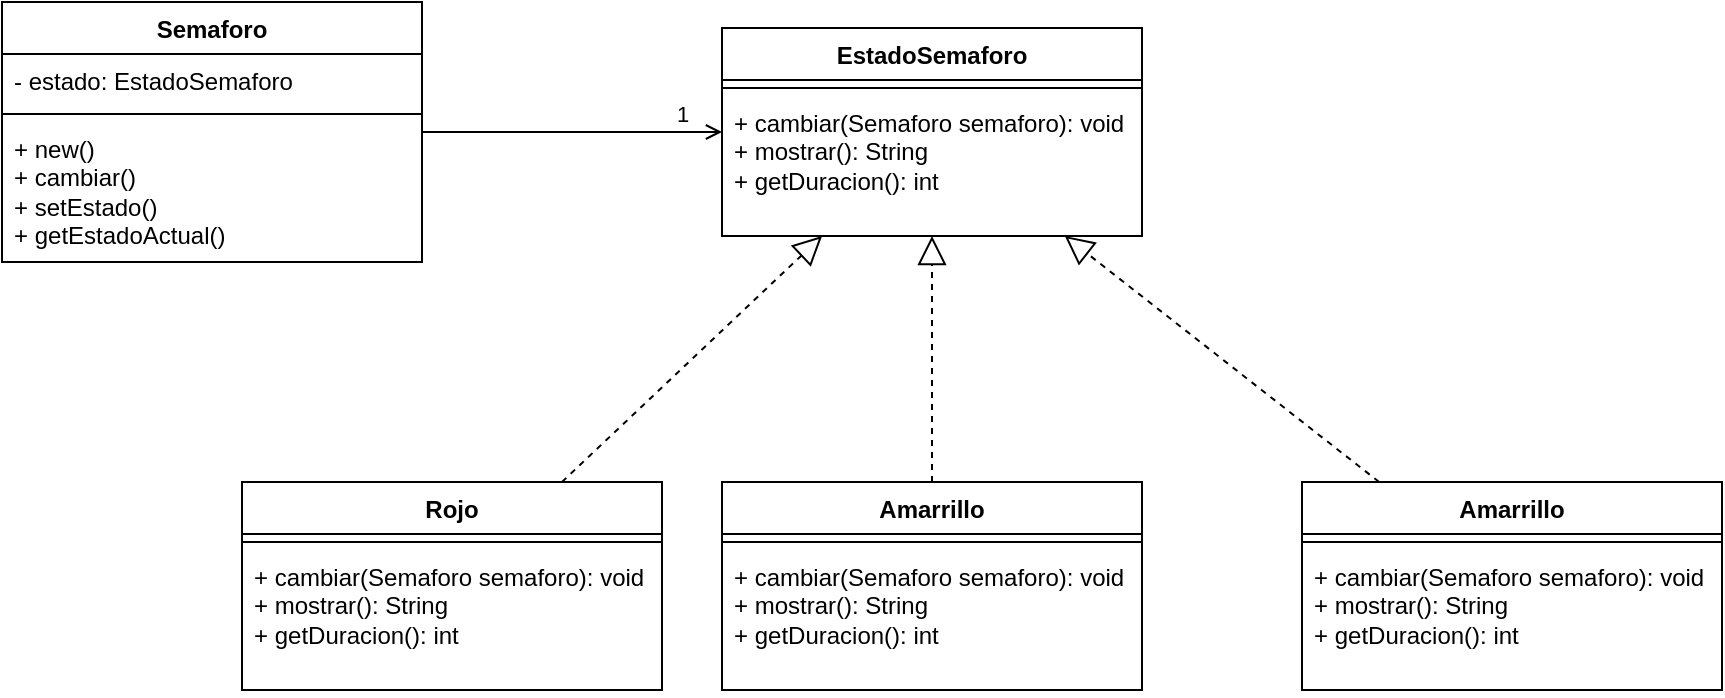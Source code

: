 <mxfile version="26.1.1" pages="3">
  <diagram name="Semaforo" id="UXNWYnVccay1bzlLQaqj">
    <mxGraphModel dx="1048" dy="526" grid="1" gridSize="10" guides="1" tooltips="1" connect="1" arrows="1" fold="1" page="1" pageScale="1" pageWidth="827" pageHeight="1169" math="0" shadow="0">
      <root>
        <mxCell id="0" />
        <mxCell id="1" parent="0" />
        <mxCell id="XP2lI3E-_Otemtb6daWA-10" style="rounded=0;orthogonalLoop=1;jettySize=auto;html=1;endArrow=open;endFill=0;" edge="1" parent="1" source="XP2lI3E-_Otemtb6daWA-1" target="XP2lI3E-_Otemtb6daWA-5">
          <mxGeometry relative="1" as="geometry" />
        </mxCell>
        <mxCell id="XP2lI3E-_Otemtb6daWA-11" value="1" style="edgeLabel;html=1;align=center;verticalAlign=middle;resizable=0;points=[];" vertex="1" connectable="0" parent="XP2lI3E-_Otemtb6daWA-10">
          <mxGeometry x="0.836" y="2" relative="1" as="geometry">
            <mxPoint x="-8" y="-7" as="offset" />
          </mxGeometry>
        </mxCell>
        <mxCell id="XP2lI3E-_Otemtb6daWA-1" value="Semaforo" style="swimlane;fontStyle=1;align=center;verticalAlign=top;childLayout=stackLayout;horizontal=1;startSize=26;horizontalStack=0;resizeParent=1;resizeParentMax=0;resizeLast=0;collapsible=1;marginBottom=0;whiteSpace=wrap;html=1;" vertex="1" parent="1">
          <mxGeometry x="130" y="130" width="210" height="130" as="geometry" />
        </mxCell>
        <mxCell id="XP2lI3E-_Otemtb6daWA-2" value="- estado: EstadoSemaforo" style="text;strokeColor=none;fillColor=none;align=left;verticalAlign=top;spacingLeft=4;spacingRight=4;overflow=hidden;rotatable=0;points=[[0,0.5],[1,0.5]];portConstraint=eastwest;whiteSpace=wrap;html=1;" vertex="1" parent="XP2lI3E-_Otemtb6daWA-1">
          <mxGeometry y="26" width="210" height="26" as="geometry" />
        </mxCell>
        <mxCell id="XP2lI3E-_Otemtb6daWA-3" value="" style="line;strokeWidth=1;fillColor=none;align=left;verticalAlign=middle;spacingTop=-1;spacingLeft=3;spacingRight=3;rotatable=0;labelPosition=right;points=[];portConstraint=eastwest;strokeColor=inherit;" vertex="1" parent="XP2lI3E-_Otemtb6daWA-1">
          <mxGeometry y="52" width="210" height="8" as="geometry" />
        </mxCell>
        <mxCell id="XP2lI3E-_Otemtb6daWA-4" value="+ new()&lt;div&gt;+ cambiar()&lt;/div&gt;&lt;div&gt;+ setEstado()&lt;/div&gt;&lt;div&gt;+ getEstadoActual()&lt;/div&gt;" style="text;strokeColor=none;fillColor=none;align=left;verticalAlign=top;spacingLeft=4;spacingRight=4;overflow=hidden;rotatable=0;points=[[0,0.5],[1,0.5]];portConstraint=eastwest;whiteSpace=wrap;html=1;" vertex="1" parent="XP2lI3E-_Otemtb6daWA-1">
          <mxGeometry y="60" width="210" height="70" as="geometry" />
        </mxCell>
        <mxCell id="XP2lI3E-_Otemtb6daWA-5" value="EstadoSemaforo" style="swimlane;fontStyle=1;align=center;verticalAlign=top;childLayout=stackLayout;horizontal=1;startSize=26;horizontalStack=0;resizeParent=1;resizeParentMax=0;resizeLast=0;collapsible=1;marginBottom=0;whiteSpace=wrap;html=1;" vertex="1" parent="1">
          <mxGeometry x="490" y="143" width="210" height="104" as="geometry" />
        </mxCell>
        <mxCell id="XP2lI3E-_Otemtb6daWA-7" value="" style="line;strokeWidth=1;fillColor=none;align=left;verticalAlign=middle;spacingTop=-1;spacingLeft=3;spacingRight=3;rotatable=0;labelPosition=right;points=[];portConstraint=eastwest;strokeColor=inherit;" vertex="1" parent="XP2lI3E-_Otemtb6daWA-5">
          <mxGeometry y="26" width="210" height="8" as="geometry" />
        </mxCell>
        <mxCell id="XP2lI3E-_Otemtb6daWA-8" value="+ cambiar(Semaforo semaforo): void&lt;div&gt;+ mostrar(): String&lt;/div&gt;&lt;div&gt;+ getDuracion(): int&lt;/div&gt;" style="text;strokeColor=none;fillColor=none;align=left;verticalAlign=top;spacingLeft=4;spacingRight=4;overflow=hidden;rotatable=0;points=[[0,0.5],[1,0.5]];portConstraint=eastwest;whiteSpace=wrap;html=1;" vertex="1" parent="XP2lI3E-_Otemtb6daWA-5">
          <mxGeometry y="34" width="210" height="70" as="geometry" />
        </mxCell>
        <mxCell id="XP2lI3E-_Otemtb6daWA-9" value="" style="endArrow=block;dashed=1;endFill=0;endSize=12;html=1;rounded=0;" edge="1" parent="1" source="XP2lI3E-_Otemtb6daWA-15" target="XP2lI3E-_Otemtb6daWA-5">
          <mxGeometry width="160" relative="1" as="geometry">
            <mxPoint x="330" y="370" as="sourcePoint" />
            <mxPoint x="490" y="370" as="targetPoint" />
          </mxGeometry>
        </mxCell>
        <mxCell id="XP2lI3E-_Otemtb6daWA-15" value="Rojo" style="swimlane;fontStyle=1;align=center;verticalAlign=top;childLayout=stackLayout;horizontal=1;startSize=26;horizontalStack=0;resizeParent=1;resizeParentMax=0;resizeLast=0;collapsible=1;marginBottom=0;whiteSpace=wrap;html=1;" vertex="1" parent="1">
          <mxGeometry x="250" y="370" width="210" height="104" as="geometry" />
        </mxCell>
        <mxCell id="XP2lI3E-_Otemtb6daWA-16" value="" style="line;strokeWidth=1;fillColor=none;align=left;verticalAlign=middle;spacingTop=-1;spacingLeft=3;spacingRight=3;rotatable=0;labelPosition=right;points=[];portConstraint=eastwest;strokeColor=inherit;" vertex="1" parent="XP2lI3E-_Otemtb6daWA-15">
          <mxGeometry y="26" width="210" height="8" as="geometry" />
        </mxCell>
        <mxCell id="XP2lI3E-_Otemtb6daWA-17" value="+ cambiar(Semaforo semaforo): void&lt;div&gt;+ mostrar(): String&lt;/div&gt;&lt;div&gt;+ getDuracion(): int&lt;/div&gt;" style="text;strokeColor=none;fillColor=none;align=left;verticalAlign=top;spacingLeft=4;spacingRight=4;overflow=hidden;rotatable=0;points=[[0,0.5],[1,0.5]];portConstraint=eastwest;whiteSpace=wrap;html=1;" vertex="1" parent="XP2lI3E-_Otemtb6daWA-15">
          <mxGeometry y="34" width="210" height="70" as="geometry" />
        </mxCell>
        <mxCell id="XP2lI3E-_Otemtb6daWA-18" value="Amarrillo" style="swimlane;fontStyle=1;align=center;verticalAlign=top;childLayout=stackLayout;horizontal=1;startSize=26;horizontalStack=0;resizeParent=1;resizeParentMax=0;resizeLast=0;collapsible=1;marginBottom=0;whiteSpace=wrap;html=1;" vertex="1" parent="1">
          <mxGeometry x="490" y="370" width="210" height="104" as="geometry" />
        </mxCell>
        <mxCell id="XP2lI3E-_Otemtb6daWA-19" value="" style="line;strokeWidth=1;fillColor=none;align=left;verticalAlign=middle;spacingTop=-1;spacingLeft=3;spacingRight=3;rotatable=0;labelPosition=right;points=[];portConstraint=eastwest;strokeColor=inherit;" vertex="1" parent="XP2lI3E-_Otemtb6daWA-18">
          <mxGeometry y="26" width="210" height="8" as="geometry" />
        </mxCell>
        <mxCell id="XP2lI3E-_Otemtb6daWA-20" value="+ cambiar(Semaforo semaforo): void&lt;div&gt;+ mostrar(): String&lt;/div&gt;&lt;div&gt;+ getDuracion(): int&lt;/div&gt;" style="text;strokeColor=none;fillColor=none;align=left;verticalAlign=top;spacingLeft=4;spacingRight=4;overflow=hidden;rotatable=0;points=[[0,0.5],[1,0.5]];portConstraint=eastwest;whiteSpace=wrap;html=1;" vertex="1" parent="XP2lI3E-_Otemtb6daWA-18">
          <mxGeometry y="34" width="210" height="70" as="geometry" />
        </mxCell>
        <mxCell id="XP2lI3E-_Otemtb6daWA-21" value="" style="endArrow=block;dashed=1;endFill=0;endSize=12;html=1;rounded=0;" edge="1" parent="1" source="XP2lI3E-_Otemtb6daWA-18" target="XP2lI3E-_Otemtb6daWA-5">
          <mxGeometry width="160" relative="1" as="geometry">
            <mxPoint x="820" y="370" as="sourcePoint" />
            <mxPoint x="820" y="247" as="targetPoint" />
          </mxGeometry>
        </mxCell>
        <mxCell id="XP2lI3E-_Otemtb6daWA-22" value="Amarrillo" style="swimlane;fontStyle=1;align=center;verticalAlign=top;childLayout=stackLayout;horizontal=1;startSize=26;horizontalStack=0;resizeParent=1;resizeParentMax=0;resizeLast=0;collapsible=1;marginBottom=0;whiteSpace=wrap;html=1;" vertex="1" parent="1">
          <mxGeometry x="780" y="370" width="210" height="104" as="geometry" />
        </mxCell>
        <mxCell id="XP2lI3E-_Otemtb6daWA-23" value="" style="line;strokeWidth=1;fillColor=none;align=left;verticalAlign=middle;spacingTop=-1;spacingLeft=3;spacingRight=3;rotatable=0;labelPosition=right;points=[];portConstraint=eastwest;strokeColor=inherit;" vertex="1" parent="XP2lI3E-_Otemtb6daWA-22">
          <mxGeometry y="26" width="210" height="8" as="geometry" />
        </mxCell>
        <mxCell id="XP2lI3E-_Otemtb6daWA-24" value="+ cambiar(Semaforo semaforo): void&lt;div&gt;+ mostrar(): String&lt;/div&gt;&lt;div&gt;+ getDuracion(): int&lt;/div&gt;" style="text;strokeColor=none;fillColor=none;align=left;verticalAlign=top;spacingLeft=4;spacingRight=4;overflow=hidden;rotatable=0;points=[[0,0.5],[1,0.5]];portConstraint=eastwest;whiteSpace=wrap;html=1;" vertex="1" parent="XP2lI3E-_Otemtb6daWA-22">
          <mxGeometry y="34" width="210" height="70" as="geometry" />
        </mxCell>
        <mxCell id="XP2lI3E-_Otemtb6daWA-25" value="" style="endArrow=block;dashed=1;endFill=0;endSize=12;html=1;rounded=0;" edge="1" parent="1" source="XP2lI3E-_Otemtb6daWA-22" target="XP2lI3E-_Otemtb6daWA-5">
          <mxGeometry width="160" relative="1" as="geometry">
            <mxPoint x="906.15" y="370" as="sourcePoint" />
            <mxPoint x="760.15" y="247" as="targetPoint" />
          </mxGeometry>
        </mxCell>
      </root>
    </mxGraphModel>
  </diagram>
  <diagram id="sIp7keDyANL1cv0K8e3U" name="Musica">
    <mxGraphModel dx="1048" dy="526" grid="1" gridSize="10" guides="1" tooltips="1" connect="1" arrows="1" fold="1" page="1" pageScale="1" pageWidth="827" pageHeight="1169" math="0" shadow="0">
      <root>
        <mxCell id="0" />
        <mxCell id="1" parent="0" />
        <mxCell id="VWQJdud3kQEOwbwiVz23-1" style="rounded=0;orthogonalLoop=1;jettySize=auto;html=1;endArrow=open;endFill=0;" edge="1" parent="1" source="VWQJdud3kQEOwbwiVz23-3" target="VWQJdud3kQEOwbwiVz23-7">
          <mxGeometry relative="1" as="geometry" />
        </mxCell>
        <mxCell id="VWQJdud3kQEOwbwiVz23-2" value="1" style="edgeLabel;html=1;align=center;verticalAlign=middle;resizable=0;points=[];" vertex="1" connectable="0" parent="VWQJdud3kQEOwbwiVz23-1">
          <mxGeometry x="0.836" y="2" relative="1" as="geometry">
            <mxPoint x="-8" y="-7" as="offset" />
          </mxGeometry>
        </mxCell>
        <mxCell id="VWQJdud3kQEOwbwiVz23-3" value="Reproductor" style="swimlane;fontStyle=1;align=center;verticalAlign=top;childLayout=stackLayout;horizontal=1;startSize=26;horizontalStack=0;resizeParent=1;resizeParentMax=0;resizeLast=0;collapsible=1;marginBottom=0;whiteSpace=wrap;html=1;" vertex="1" parent="1">
          <mxGeometry x="170" y="105" width="170" height="180" as="geometry" />
        </mxCell>
        <mxCell id="VWQJdud3kQEOwbwiVz23-4" value="- estado: EstadoReproductor&lt;div&gt;- cancionActual: String&lt;/div&gt;" style="text;strokeColor=none;fillColor=none;align=left;verticalAlign=top;spacingLeft=4;spacingRight=4;overflow=hidden;rotatable=0;points=[[0,0.5],[1,0.5]];portConstraint=eastwest;whiteSpace=wrap;html=1;" vertex="1" parent="VWQJdud3kQEOwbwiVz23-3">
          <mxGeometry y="26" width="170" height="44" as="geometry" />
        </mxCell>
        <mxCell id="VWQJdud3kQEOwbwiVz23-5" value="" style="line;strokeWidth=1;fillColor=none;align=left;verticalAlign=middle;spacingTop=-1;spacingLeft=3;spacingRight=3;rotatable=0;labelPosition=right;points=[];portConstraint=eastwest;strokeColor=inherit;" vertex="1" parent="VWQJdud3kQEOwbwiVz23-3">
          <mxGeometry y="70" width="170" height="8" as="geometry" />
        </mxCell>
        <mxCell id="VWQJdud3kQEOwbwiVz23-6" value="+ new()&lt;div&gt;+ reproducir(): void&lt;/div&gt;&lt;div&gt;+ pausar(): void&lt;/div&gt;&lt;div&gt;+ detener(): void&lt;/div&gt;&lt;div&gt;+ setEstado(): void&lt;/div&gt;&lt;div&gt;+ getEstadoActual(): String&lt;/div&gt;" style="text;strokeColor=none;fillColor=none;align=left;verticalAlign=top;spacingLeft=4;spacingRight=4;overflow=hidden;rotatable=0;points=[[0,0.5],[1,0.5]];portConstraint=eastwest;whiteSpace=wrap;html=1;" vertex="1" parent="VWQJdud3kQEOwbwiVz23-3">
          <mxGeometry y="78" width="170" height="102" as="geometry" />
        </mxCell>
        <mxCell id="VWQJdud3kQEOwbwiVz23-7" value="EstadoSemaforo" style="swimlane;fontStyle=1;align=center;verticalAlign=top;childLayout=stackLayout;horizontal=1;startSize=26;horizontalStack=0;resizeParent=1;resizeParentMax=0;resizeLast=0;collapsible=1;marginBottom=0;whiteSpace=wrap;html=1;" vertex="1" parent="1">
          <mxGeometry x="490" y="143" width="210" height="104" as="geometry" />
        </mxCell>
        <mxCell id="VWQJdud3kQEOwbwiVz23-8" value="" style="line;strokeWidth=1;fillColor=none;align=left;verticalAlign=middle;spacingTop=-1;spacingLeft=3;spacingRight=3;rotatable=0;labelPosition=right;points=[];portConstraint=eastwest;strokeColor=inherit;" vertex="1" parent="VWQJdud3kQEOwbwiVz23-7">
          <mxGeometry y="26" width="210" height="8" as="geometry" />
        </mxCell>
        <mxCell id="VWQJdud3kQEOwbwiVz23-9" value="+ reproducir(this): void&lt;div&gt;+ pausar(this): void&lt;/div&gt;&lt;div&gt;+ detener(this): void&lt;/div&gt;&lt;div&gt;+ getEstado(): String&lt;/div&gt;" style="text;strokeColor=none;fillColor=none;align=left;verticalAlign=top;spacingLeft=4;spacingRight=4;overflow=hidden;rotatable=0;points=[[0,0.5],[1,0.5]];portConstraint=eastwest;whiteSpace=wrap;html=1;" vertex="1" parent="VWQJdud3kQEOwbwiVz23-7">
          <mxGeometry y="34" width="210" height="70" as="geometry" />
        </mxCell>
        <mxCell id="VWQJdud3kQEOwbwiVz23-10" value="" style="endArrow=block;dashed=1;endFill=0;endSize=12;html=1;rounded=0;" edge="1" parent="1" source="VWQJdud3kQEOwbwiVz23-11" target="VWQJdud3kQEOwbwiVz23-7">
          <mxGeometry width="160" relative="1" as="geometry">
            <mxPoint x="330" y="370" as="sourcePoint" />
            <mxPoint x="490" y="370" as="targetPoint" />
          </mxGeometry>
        </mxCell>
        <mxCell id="VWQJdud3kQEOwbwiVz23-11" value="Detenido" style="swimlane;fontStyle=1;align=center;verticalAlign=top;childLayout=stackLayout;horizontal=1;startSize=26;horizontalStack=0;resizeParent=1;resizeParentMax=0;resizeLast=0;collapsible=1;marginBottom=0;whiteSpace=wrap;html=1;" vertex="1" parent="1">
          <mxGeometry x="250" y="370" width="210" height="104" as="geometry" />
        </mxCell>
        <mxCell id="VWQJdud3kQEOwbwiVz23-12" value="" style="line;strokeWidth=1;fillColor=none;align=left;verticalAlign=middle;spacingTop=-1;spacingLeft=3;spacingRight=3;rotatable=0;labelPosition=right;points=[];portConstraint=eastwest;strokeColor=inherit;" vertex="1" parent="VWQJdud3kQEOwbwiVz23-11">
          <mxGeometry y="26" width="210" height="8" as="geometry" />
        </mxCell>
        <mxCell id="VWQJdud3kQEOwbwiVz23-13" value="+ reproducir(this): void&lt;div&gt;+ pausar(this): void&lt;/div&gt;&lt;div&gt;+ detener(this): void&lt;/div&gt;&lt;div&gt;+ getEstado(): String&lt;/div&gt;" style="text;strokeColor=none;fillColor=none;align=left;verticalAlign=top;spacingLeft=4;spacingRight=4;overflow=hidden;rotatable=0;points=[[0,0.5],[1,0.5]];portConstraint=eastwest;whiteSpace=wrap;html=1;" vertex="1" parent="VWQJdud3kQEOwbwiVz23-11">
          <mxGeometry y="34" width="210" height="70" as="geometry" />
        </mxCell>
        <mxCell id="VWQJdud3kQEOwbwiVz23-14" value="Pausado" style="swimlane;fontStyle=1;align=center;verticalAlign=top;childLayout=stackLayout;horizontal=1;startSize=26;horizontalStack=0;resizeParent=1;resizeParentMax=0;resizeLast=0;collapsible=1;marginBottom=0;whiteSpace=wrap;html=1;" vertex="1" parent="1">
          <mxGeometry x="490" y="370" width="210" height="104" as="geometry" />
        </mxCell>
        <mxCell id="VWQJdud3kQEOwbwiVz23-15" value="" style="line;strokeWidth=1;fillColor=none;align=left;verticalAlign=middle;spacingTop=-1;spacingLeft=3;spacingRight=3;rotatable=0;labelPosition=right;points=[];portConstraint=eastwest;strokeColor=inherit;" vertex="1" parent="VWQJdud3kQEOwbwiVz23-14">
          <mxGeometry y="26" width="210" height="8" as="geometry" />
        </mxCell>
        <mxCell id="VWQJdud3kQEOwbwiVz23-16" value="+ reproducir(this): void&lt;div&gt;+ pausar(this): void&lt;/div&gt;&lt;div&gt;+ detener(this): void&lt;/div&gt;&lt;div&gt;+ getEstado(): String&lt;/div&gt;" style="text;strokeColor=none;fillColor=none;align=left;verticalAlign=top;spacingLeft=4;spacingRight=4;overflow=hidden;rotatable=0;points=[[0,0.5],[1,0.5]];portConstraint=eastwest;whiteSpace=wrap;html=1;" vertex="1" parent="VWQJdud3kQEOwbwiVz23-14">
          <mxGeometry y="34" width="210" height="70" as="geometry" />
        </mxCell>
        <mxCell id="VWQJdud3kQEOwbwiVz23-17" value="" style="endArrow=block;dashed=1;endFill=0;endSize=12;html=1;rounded=0;" edge="1" parent="1" source="VWQJdud3kQEOwbwiVz23-14" target="VWQJdud3kQEOwbwiVz23-7">
          <mxGeometry width="160" relative="1" as="geometry">
            <mxPoint x="820" y="370" as="sourcePoint" />
            <mxPoint x="820" y="247" as="targetPoint" />
          </mxGeometry>
        </mxCell>
        <mxCell id="VWQJdud3kQEOwbwiVz23-18" value="Reproduciendo" style="swimlane;fontStyle=1;align=center;verticalAlign=top;childLayout=stackLayout;horizontal=1;startSize=26;horizontalStack=0;resizeParent=1;resizeParentMax=0;resizeLast=0;collapsible=1;marginBottom=0;whiteSpace=wrap;html=1;" vertex="1" parent="1">
          <mxGeometry x="780" y="370" width="210" height="104" as="geometry" />
        </mxCell>
        <mxCell id="VWQJdud3kQEOwbwiVz23-19" value="" style="line;strokeWidth=1;fillColor=none;align=left;verticalAlign=middle;spacingTop=-1;spacingLeft=3;spacingRight=3;rotatable=0;labelPosition=right;points=[];portConstraint=eastwest;strokeColor=inherit;" vertex="1" parent="VWQJdud3kQEOwbwiVz23-18">
          <mxGeometry y="26" width="210" height="8" as="geometry" />
        </mxCell>
        <mxCell id="VWQJdud3kQEOwbwiVz23-20" value="+ reproducir(this): void&lt;div&gt;+ pausar(this): void&lt;/div&gt;&lt;div&gt;+ detener(this): void&lt;/div&gt;&lt;div&gt;+ getEstado(): String&lt;/div&gt;" style="text;strokeColor=none;fillColor=none;align=left;verticalAlign=top;spacingLeft=4;spacingRight=4;overflow=hidden;rotatable=0;points=[[0,0.5],[1,0.5]];portConstraint=eastwest;whiteSpace=wrap;html=1;" vertex="1" parent="VWQJdud3kQEOwbwiVz23-18">
          <mxGeometry y="34" width="210" height="70" as="geometry" />
        </mxCell>
        <mxCell id="VWQJdud3kQEOwbwiVz23-21" value="" style="endArrow=block;dashed=1;endFill=0;endSize=12;html=1;rounded=0;" edge="1" parent="1" source="VWQJdud3kQEOwbwiVz23-18" target="VWQJdud3kQEOwbwiVz23-7">
          <mxGeometry width="160" relative="1" as="geometry">
            <mxPoint x="906.15" y="370" as="sourcePoint" />
            <mxPoint x="760.15" y="247" as="targetPoint" />
          </mxGeometry>
        </mxCell>
      </root>
    </mxGraphModel>
  </diagram>
  <diagram id="jta0cayhLVSW1HPp4e6R" name="Sistama de Alarmas">
    <mxGraphModel dx="1103" dy="554" grid="1" gridSize="10" guides="1" tooltips="1" connect="1" arrows="1" fold="1" page="1" pageScale="1" pageWidth="827" pageHeight="1169" math="0" shadow="0">
      <root>
        <mxCell id="0" />
        <mxCell id="1" parent="0" />
        <mxCell id="wYwLsoMmdihr3kCHA8No-1" style="rounded=0;orthogonalLoop=1;jettySize=auto;html=1;endArrow=open;endFill=0;" edge="1" parent="1" source="wYwLsoMmdihr3kCHA8No-3" target="wYwLsoMmdihr3kCHA8No-7">
          <mxGeometry relative="1" as="geometry" />
        </mxCell>
        <mxCell id="wYwLsoMmdihr3kCHA8No-2" value="1" style="edgeLabel;html=1;align=center;verticalAlign=middle;resizable=0;points=[];" vertex="1" connectable="0" parent="wYwLsoMmdihr3kCHA8No-1">
          <mxGeometry x="0.836" y="2" relative="1" as="geometry">
            <mxPoint x="-8" y="-7" as="offset" />
          </mxGeometry>
        </mxCell>
        <mxCell id="wYwLsoMmdihr3kCHA8No-3" value="Alarma" style="swimlane;fontStyle=1;align=center;verticalAlign=top;childLayout=stackLayout;horizontal=1;startSize=26;horizontalStack=0;resizeParent=1;resizeParentMax=0;resizeLast=0;collapsible=1;marginBottom=0;whiteSpace=wrap;html=1;" vertex="1" parent="1">
          <mxGeometry x="413" y="320" width="170" height="180" as="geometry" />
        </mxCell>
        <mxCell id="wYwLsoMmdihr3kCHA8No-4" value="- estado: EstadoAlarma" style="text;strokeColor=none;fillColor=none;align=left;verticalAlign=top;spacingLeft=4;spacingRight=4;overflow=hidden;rotatable=0;points=[[0,0.5],[1,0.5]];portConstraint=eastwest;whiteSpace=wrap;html=1;" vertex="1" parent="wYwLsoMmdihr3kCHA8No-3">
          <mxGeometry y="26" width="170" height="44" as="geometry" />
        </mxCell>
        <mxCell id="wYwLsoMmdihr3kCHA8No-5" value="" style="line;strokeWidth=1;fillColor=none;align=left;verticalAlign=middle;spacingTop=-1;spacingLeft=3;spacingRight=3;rotatable=0;labelPosition=right;points=[];portConstraint=eastwest;strokeColor=inherit;" vertex="1" parent="wYwLsoMmdihr3kCHA8No-3">
          <mxGeometry y="70" width="170" height="8" as="geometry" />
        </mxCell>
        <mxCell id="wYwLsoMmdihr3kCHA8No-6" value="+ new()&lt;div&gt;+ activar(): void&lt;/div&gt;&lt;div&gt;+ desactivar(): void&lt;/div&gt;&lt;div&gt;+ disparar(): void&lt;/div&gt;&lt;div&gt;+ setEstado(): void&lt;/div&gt;&lt;div&gt;+ getEstadoActual(): String&lt;/div&gt;" style="text;strokeColor=none;fillColor=none;align=left;verticalAlign=top;spacingLeft=4;spacingRight=4;overflow=hidden;rotatable=0;points=[[0,0.5],[1,0.5]];portConstraint=eastwest;whiteSpace=wrap;html=1;" vertex="1" parent="wYwLsoMmdihr3kCHA8No-3">
          <mxGeometry y="78" width="170" height="102" as="geometry" />
        </mxCell>
        <mxCell id="wYwLsoMmdihr3kCHA8No-7" value="EstadoAlarma" style="swimlane;fontStyle=1;align=center;verticalAlign=top;childLayout=stackLayout;horizontal=1;startSize=26;horizontalStack=0;resizeParent=1;resizeParentMax=0;resizeLast=0;collapsible=1;marginBottom=0;whiteSpace=wrap;html=1;" vertex="1" parent="1">
          <mxGeometry x="733" y="358" width="210" height="104" as="geometry" />
        </mxCell>
        <mxCell id="wYwLsoMmdihr3kCHA8No-8" value="" style="line;strokeWidth=1;fillColor=none;align=left;verticalAlign=middle;spacingTop=-1;spacingLeft=3;spacingRight=3;rotatable=0;labelPosition=right;points=[];portConstraint=eastwest;strokeColor=inherit;" vertex="1" parent="wYwLsoMmdihr3kCHA8No-7">
          <mxGeometry y="26" width="210" height="8" as="geometry" />
        </mxCell>
        <mxCell id="wYwLsoMmdihr3kCHA8No-9" value="+ activar(this): void&lt;div&gt;+ desactivar(this): void&lt;/div&gt;&lt;div&gt;+ disparar(this): void&lt;br&gt;&lt;div&gt;+ getEstado(): String&lt;/div&gt;&lt;/div&gt;" style="text;strokeColor=none;fillColor=none;align=left;verticalAlign=top;spacingLeft=4;spacingRight=4;overflow=hidden;rotatable=0;points=[[0,0.5],[1,0.5]];portConstraint=eastwest;whiteSpace=wrap;html=1;" vertex="1" parent="wYwLsoMmdihr3kCHA8No-7">
          <mxGeometry y="34" width="210" height="70" as="geometry" />
        </mxCell>
        <mxCell id="wYwLsoMmdihr3kCHA8No-10" value="" style="endArrow=block;dashed=1;endFill=0;endSize=12;html=1;rounded=0;" edge="1" parent="1" source="wYwLsoMmdihr3kCHA8No-11" target="wYwLsoMmdihr3kCHA8No-7">
          <mxGeometry width="160" relative="1" as="geometry">
            <mxPoint x="573" y="585" as="sourcePoint" />
            <mxPoint x="733" y="585" as="targetPoint" />
          </mxGeometry>
        </mxCell>
        <mxCell id="wYwLsoMmdihr3kCHA8No-11" value="Activada" style="swimlane;fontStyle=1;align=center;verticalAlign=top;childLayout=stackLayout;horizontal=1;startSize=26;horizontalStack=0;resizeParent=1;resizeParentMax=0;resizeLast=0;collapsible=1;marginBottom=0;whiteSpace=wrap;html=1;" vertex="1" parent="1">
          <mxGeometry x="493" y="585" width="210" height="104" as="geometry" />
        </mxCell>
        <mxCell id="wYwLsoMmdihr3kCHA8No-12" value="" style="line;strokeWidth=1;fillColor=none;align=left;verticalAlign=middle;spacingTop=-1;spacingLeft=3;spacingRight=3;rotatable=0;labelPosition=right;points=[];portConstraint=eastwest;strokeColor=inherit;" vertex="1" parent="wYwLsoMmdihr3kCHA8No-11">
          <mxGeometry y="26" width="210" height="8" as="geometry" />
        </mxCell>
        <mxCell id="wYwLsoMmdihr3kCHA8No-13" value="+ activar(this): void&lt;div&gt;+ desactivar(this): void&lt;/div&gt;&lt;div&gt;+ disparar(this): void&lt;br&gt;&lt;div&gt;+ getEstado(): String&lt;/div&gt;&lt;/div&gt;" style="text;strokeColor=none;fillColor=none;align=left;verticalAlign=top;spacingLeft=4;spacingRight=4;overflow=hidden;rotatable=0;points=[[0,0.5],[1,0.5]];portConstraint=eastwest;whiteSpace=wrap;html=1;" vertex="1" parent="wYwLsoMmdihr3kCHA8No-11">
          <mxGeometry y="34" width="210" height="70" as="geometry" />
        </mxCell>
        <mxCell id="wYwLsoMmdihr3kCHA8No-14" value="Desactivada" style="swimlane;fontStyle=1;align=center;verticalAlign=top;childLayout=stackLayout;horizontal=1;startSize=26;horizontalStack=0;resizeParent=1;resizeParentMax=0;resizeLast=0;collapsible=1;marginBottom=0;whiteSpace=wrap;html=1;" vertex="1" parent="1">
          <mxGeometry x="733" y="585" width="210" height="104" as="geometry" />
        </mxCell>
        <mxCell id="wYwLsoMmdihr3kCHA8No-15" value="" style="line;strokeWidth=1;fillColor=none;align=left;verticalAlign=middle;spacingTop=-1;spacingLeft=3;spacingRight=3;rotatable=0;labelPosition=right;points=[];portConstraint=eastwest;strokeColor=inherit;" vertex="1" parent="wYwLsoMmdihr3kCHA8No-14">
          <mxGeometry y="26" width="210" height="8" as="geometry" />
        </mxCell>
        <mxCell id="wYwLsoMmdihr3kCHA8No-16" value="+ activar(this): void&lt;div&gt;+ desactivar(this): void&lt;/div&gt;&lt;div&gt;+ disparar(this): void&lt;br&gt;&lt;div&gt;+ getEstado(): String&lt;/div&gt;&lt;/div&gt;" style="text;strokeColor=none;fillColor=none;align=left;verticalAlign=top;spacingLeft=4;spacingRight=4;overflow=hidden;rotatable=0;points=[[0,0.5],[1,0.5]];portConstraint=eastwest;whiteSpace=wrap;html=1;" vertex="1" parent="wYwLsoMmdihr3kCHA8No-14">
          <mxGeometry y="34" width="210" height="70" as="geometry" />
        </mxCell>
        <mxCell id="wYwLsoMmdihr3kCHA8No-17" value="" style="endArrow=block;dashed=1;endFill=0;endSize=12;html=1;rounded=0;" edge="1" parent="1" source="wYwLsoMmdihr3kCHA8No-14" target="wYwLsoMmdihr3kCHA8No-7">
          <mxGeometry width="160" relative="1" as="geometry">
            <mxPoint x="1063" y="585" as="sourcePoint" />
            <mxPoint x="1063" y="462" as="targetPoint" />
          </mxGeometry>
        </mxCell>
        <mxCell id="wYwLsoMmdihr3kCHA8No-18" value="Disparada" style="swimlane;fontStyle=1;align=center;verticalAlign=top;childLayout=stackLayout;horizontal=1;startSize=26;horizontalStack=0;resizeParent=1;resizeParentMax=0;resizeLast=0;collapsible=1;marginBottom=0;whiteSpace=wrap;html=1;" vertex="1" parent="1">
          <mxGeometry x="1023" y="585" width="210" height="104" as="geometry" />
        </mxCell>
        <mxCell id="wYwLsoMmdihr3kCHA8No-19" value="" style="line;strokeWidth=1;fillColor=none;align=left;verticalAlign=middle;spacingTop=-1;spacingLeft=3;spacingRight=3;rotatable=0;labelPosition=right;points=[];portConstraint=eastwest;strokeColor=inherit;" vertex="1" parent="wYwLsoMmdihr3kCHA8No-18">
          <mxGeometry y="26" width="210" height="8" as="geometry" />
        </mxCell>
        <mxCell id="wYwLsoMmdihr3kCHA8No-20" value="+ activar(this): void&lt;div&gt;+ desactivar(this): void&lt;/div&gt;&lt;div&gt;+ disparar(this): void&lt;br&gt;&lt;div&gt;+ getEstado(): String&lt;/div&gt;&lt;/div&gt;" style="text;strokeColor=none;fillColor=none;align=left;verticalAlign=top;spacingLeft=4;spacingRight=4;overflow=hidden;rotatable=0;points=[[0,0.5],[1,0.5]];portConstraint=eastwest;whiteSpace=wrap;html=1;" vertex="1" parent="wYwLsoMmdihr3kCHA8No-18">
          <mxGeometry y="34" width="210" height="70" as="geometry" />
        </mxCell>
        <mxCell id="wYwLsoMmdihr3kCHA8No-21" value="" style="endArrow=block;dashed=1;endFill=0;endSize=12;html=1;rounded=0;" edge="1" parent="1" source="wYwLsoMmdihr3kCHA8No-18" target="wYwLsoMmdihr3kCHA8No-7">
          <mxGeometry width="160" relative="1" as="geometry">
            <mxPoint x="1149.15" y="585" as="sourcePoint" />
            <mxPoint x="1003.15" y="462" as="targetPoint" />
          </mxGeometry>
        </mxCell>
      </root>
    </mxGraphModel>
  </diagram>
</mxfile>
